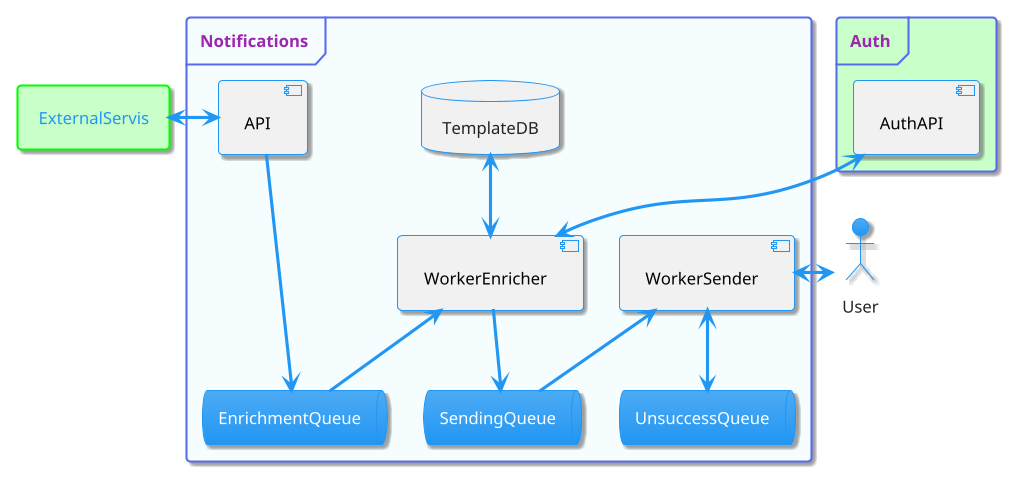 @startuml
!theme materia

skinparam default {
    FontName Arial
    FontSize 16
}

skinparam component {
    Style uml2
    BackgroundColor #f1f1f1
    FontColor #000
}

skinparam note {
    BackgroundColor  #fff8a2
    FontColor #000
}

skinparam database {
    BackgroundColor #f1f1f1
}

skinparam FrameBorderColor #596bed
skinparam FrameBackgroundColor #f6fdff
skinparam RectangleBorderColor #Lime
skinparam RectangleBackgroundColor #TECHNOLOGY

actor User
rectangle ExternalServis #TECHNOLOGY

frame Auth #TECHNOLOGY {
    component AuthAPI
}

frame Notifications {
    component API
    component WorkerSender
    component WorkerEnricher

    queue EnrichmentQueue
    queue SendingQueue
    queue UnsuccessQueue

    database TemplateDB
}

ExternalServis <-> API
API -down--> EnrichmentQueue
EnrichmentQueue -up-> WorkerEnricher
WorkerEnricher <-up-> TemplateDB
WorkerEnricher <-up-> AuthAPI
WorkerEnricher -down-> SendingQueue
SendingQueue -up-> WorkerSender
WorkerSender <-> User
WorkerSender <-down-> UnsuccessQueue

@enduml
